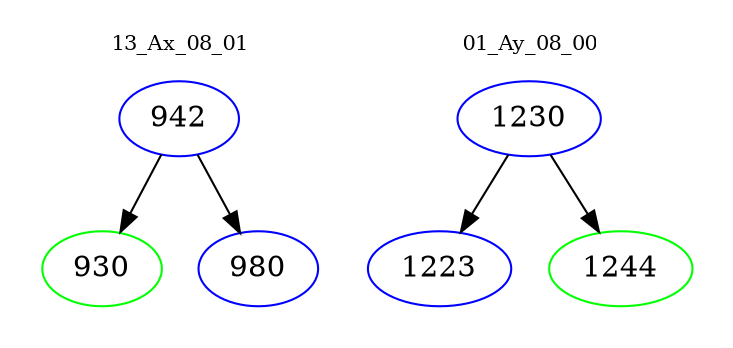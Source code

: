 digraph{
subgraph cluster_0 {
color = white
label = "13_Ax_08_01";
fontsize=10;
T0_942 [label="942", color="blue"]
T0_942 -> T0_930 [color="black"]
T0_930 [label="930", color="green"]
T0_942 -> T0_980 [color="black"]
T0_980 [label="980", color="blue"]
}
subgraph cluster_1 {
color = white
label = "01_Ay_08_00";
fontsize=10;
T1_1230 [label="1230", color="blue"]
T1_1230 -> T1_1223 [color="black"]
T1_1223 [label="1223", color="blue"]
T1_1230 -> T1_1244 [color="black"]
T1_1244 [label="1244", color="green"]
}
}
